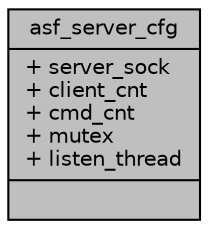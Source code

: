 digraph "asf_server_cfg"
{
 // INTERACTIVE_SVG=YES
 // LATEX_PDF_SIZE
  bgcolor="transparent";
  edge [fontname="Helvetica",fontsize="10",labelfontname="Helvetica",labelfontsize="10"];
  node [fontname="Helvetica",fontsize="10",shape=record];
  Node1 [label="{asf_server_cfg\n|+ server_sock\l+ client_cnt\l+ cmd_cnt\l+ mutex\l+ listen_thread\l|}",height=0.2,width=0.4,color="black", fillcolor="grey75", style="filled", fontcolor="black",tooltip=" "];
}
